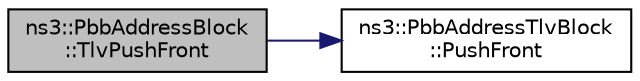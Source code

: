 digraph "ns3::PbbAddressBlock::TlvPushFront"
{
 // LATEX_PDF_SIZE
  edge [fontname="Helvetica",fontsize="10",labelfontname="Helvetica",labelfontsize="10"];
  node [fontname="Helvetica",fontsize="10",shape=record];
  rankdir="LR";
  Node1 [label="ns3::PbbAddressBlock\l::TlvPushFront",height=0.2,width=0.4,color="black", fillcolor="grey75", style="filled", fontcolor="black",tooltip="Prepends an address TLV to the front of this message."];
  Node1 -> Node2 [color="midnightblue",fontsize="10",style="solid",fontname="Helvetica"];
  Node2 [label="ns3::PbbAddressTlvBlock\l::PushFront",height=0.2,width=0.4,color="black", fillcolor="white", style="filled",URL="$classns3_1_1_pbb_address_tlv_block.html#ae8e5b44de8051397d6582067970e6f5f",tooltip="Prepends an Address TLV to the front of this block."];
}
